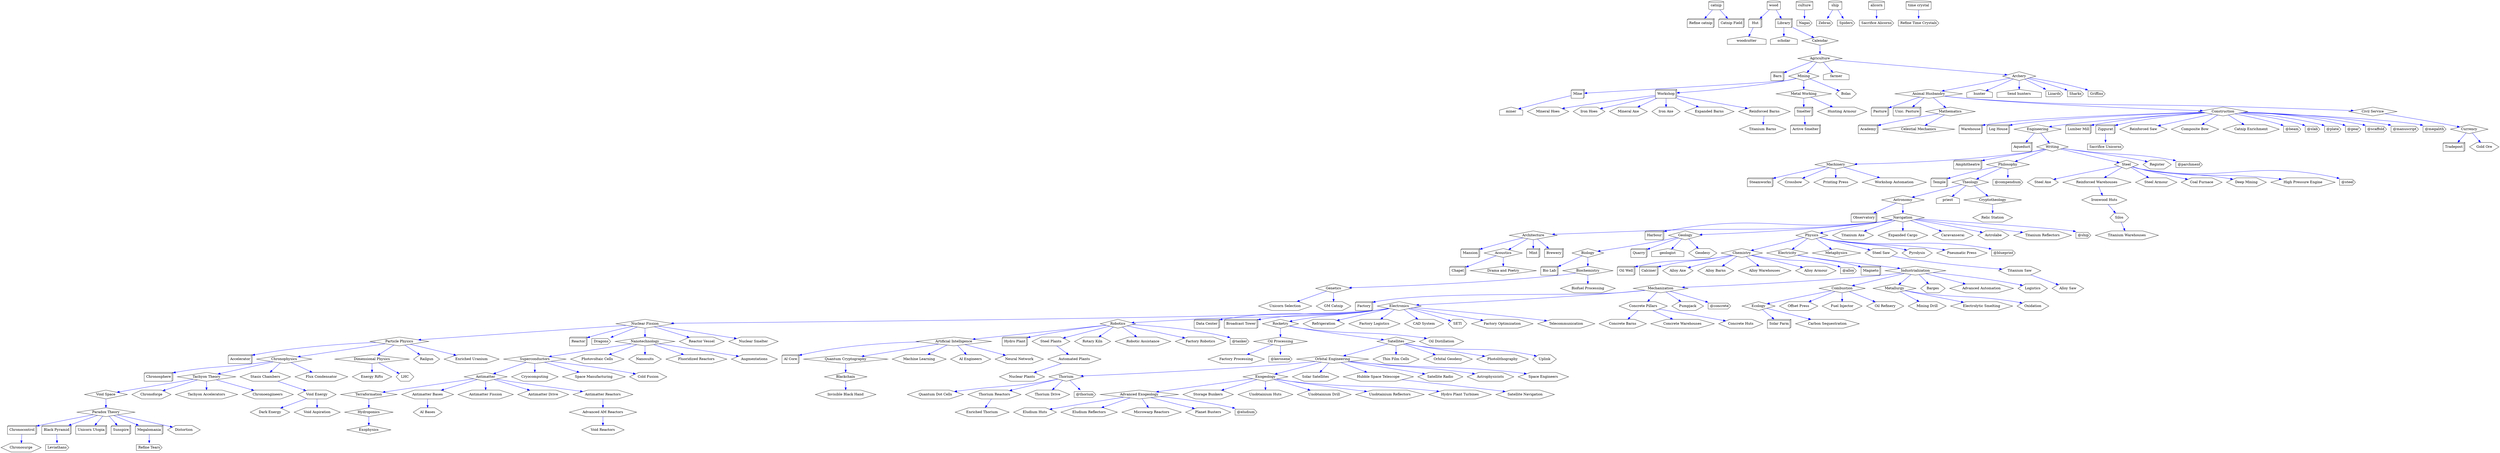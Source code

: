 digraph {
  "catnip" -> "Refine catnip" [color="blue"];
  "catnip" -> "Catnip Field" [color="blue"];
  "wood" -> "Hut" [color="blue"];
  "wood" -> "Library" [color="blue"];
  "Agriculture" -> "Barn" [color="blue"];
  "Mining" -> "Mine" [color="blue"];
  "Mining" -> "Workshop" [color="blue"];
  "Metal Working" -> "Smelter" [color="blue"];
  "Smelter" -> "Active Smelter" [color="blue"];
  "Animal Husbandry" -> "Pasture" [color="blue"];
  "Animal Husbandry" -> "Unic. Pasture" [color="blue"];
  "Mathematics" -> "Academy" [color="blue"];
  "Construction" -> "Warehouse" [color="blue"];
  "Construction" -> "Log House" [color="blue"];
  "Engineering" -> "Aqueduct" [color="blue"];
  "Architecture" -> "Mansion" [color="blue"];
  "Astronomy" -> "Observatory" [color="blue"];
  "Biology" -> "Bio Lab" [color="blue"];
  "Navigation" -> "Harbour" [color="blue"];
  "Geology" -> "Quarry" [color="blue"];
  "Construction" -> "Lumber Mill" [color="blue"];
  "Chemistry" -> "Oil Well" [color="blue"];
  "Particle Physics" -> "Accelerator" [color="blue"];
  "Machinery" -> "Steamworks" [color="blue"];
  "Electricity" -> "Magneto" [color="blue"];
  "Chemistry" -> "Calciner" [color="blue"];
  "Mechanization" -> "Factory" [color="blue"];
  "Nuclear Fission" -> "Reactor" [color="blue"];
  "Writing" -> "Amphitheatre" [color="blue"];
  "Acoustics" -> "Chapel" [color="blue"];
  "Philosophy" -> "Temple" [color="blue"];
  "Currency" -> "Tradepost" [color="blue"];
  "Architecture" -> "Mint" [color="blue"];
  "Architecture" -> "Brewery" [color="blue"];
  "Construction" -> "Ziggurat" [color="blue"];
  "Chronophysics" -> "Chronosphere" [color="blue"];
  "Artificial Intelligence" -> "AI Core" [color="blue"];
  "Ecology" -> "Solar Farm" [color="blue"];
  "Robotics" -> "Hydro Plant" [color="blue"];
  "Electronics" -> "Data Center" [color="blue"];
  "Electronics" -> "Broadcast Tower" [color="blue"];
  "Paradox Theory" -> "Chronocontrol" [color="blue"];
  "Paradox Theory" -> "Black Pyramid" [color="blue"];
  "Paradox Theory" -> "Unicorn Utopia" [color="blue"];
  "Paradox Theory" -> "Sunspire" [color="blue"];
  "Paradox Theory" -> "Megalomania" [color="blue"];
  "Hut" -> "woodcutter" [color="blue"];
  "Library" -> "scholar" [color="blue"];
  "Agriculture" -> "farmer" [color="blue"];
  "Archery" -> "hunter" [color="blue"];
  "Mine" -> "miner" [color="blue"];
  "Theology" -> "priest" [color="blue"];
  "Geology" -> "geologist" [color="blue"];
  "Archery" -> "Send hunters" [color="blue"];
  "Archery" -> "Lizards" [color="blue"];
  "Archery" -> "Sharks" [color="blue"];
  "Archery" -> "Griffins" [color="blue"];
  "culture" -> "Nagas" [color="blue"];
  "ship" -> "Zebras" [color="blue"];
  "ship" -> "Spiders" [color="blue"];
  "Nuclear Fission" -> "Dragons" [color="blue"];
  "Black Pyramid" -> "Leviathans" [color="blue"];
  "Ziggurat" -> "Sacrifice Unicorns" [color="blue"];
  "alicorn" -> "Sacrifice Alicorns" [color="blue"];
  "Megalomania" -> "Refine Tears" [color="blue"];
  "time crystal" -> "Refine Time Crystals" [color="blue"];
  "Library" -> "Calendar" [color="blue"];
  "Calendar" -> "Agriculture" [color="blue"];
  "Agriculture" -> "Archery" [color="blue"];
  "Agriculture" -> "Mining" [color="blue"];
  "Archery" -> "Animal Husbandry" [color="blue"];
  "Mining" -> "Metal Working" [color="blue"];
  "Animal Husbandry" -> "Civil Service" [color="blue"];
  "Animal Husbandry" -> "Mathematics" [color="blue"];
  "Animal Husbandry" -> "Construction" [color="blue"];
  "Civil Service" -> "Currency" [color="blue"];
  "Mathematics" -> "Celestial Mechanics" [color="blue"];
  "Construction" -> "Engineering" [color="blue"];
  "Engineering" -> "Writing" [color="blue"];
  "Writing" -> "Philosophy" [color="blue"];
  "Writing" -> "Steel" [color="blue"];
  "Writing" -> "Machinery" [color="blue"];
  "Philosophy" -> "Theology" [color="blue"];
  "Theology" -> "Astronomy" [color="blue"];
  "Astronomy" -> "Navigation" [color="blue"];
  "Navigation" -> "Architecture" [color="blue"];
  "Navigation" -> "Physics" [color="blue"];
  "Physics" -> "Metaphysics" [color="blue"];
  "Physics" -> "Chemistry" [color="blue"];
  "Architecture" -> "Acoustics" [color="blue"];
  "Navigation" -> "Geology" [color="blue"];
  "Acoustics" -> "Drama and Poetry" [color="blue"];
  "Physics" -> "Electricity" [color="blue"];
  "Geology" -> "Biology" [color="blue"];
  "Biology" -> "Biochemistry" [color="blue"];
  "Biochemistry" -> "Genetics" [color="blue"];
  "Electricity" -> "Industrialization" [color="blue"];
  "Industrialization" -> "Mechanization" [color="blue"];
  "Industrialization" -> "Combustion" [color="blue"];
  "Industrialization" -> "Metallurgy" [color="blue"];
  "Combustion" -> "Ecology" [color="blue"];
  "Mechanization" -> "Electronics" [color="blue"];
  "Electronics" -> "Robotics" [color="blue"];
  "Robotics" -> "Artificial Intelligence" [color="blue"];
  "Artificial Intelligence" -> "Quantum Cryptography" [color="blue"];
  "Quantum Cryptography" -> "Blackchain" [color="blue"];
  "Electronics" -> "Nuclear Fission" [color="blue"];
  "Electronics" -> "Rocketry" [color="blue"];
  "Rocketry" -> "Oil Processing" [color="blue"];
  "Rocketry" -> "Satellites" [color="blue"];
  "Satellites" -> "Orbital Engineering" [color="blue"];
  "Orbital Engineering" -> "Thorium" [color="blue"];
  "Orbital Engineering" -> "Exogeology" [color="blue"];
  "Exogeology" -> "Advanced Exogeology" [color="blue"];
  "Nuclear Fission" -> "Nanotechnology" [color="blue"];
  "Nanotechnology" -> "Superconductors" [color="blue"];
  "Superconductors" -> "Antimatter" [color="blue"];
  "Antimatter" -> "Terraformation" [color="blue"];
  "Terraformation" -> "Hydroponics" [color="blue"];
  "Hydroponics" -> "Exophysics" [color="blue"];
  "Nuclear Fission" -> "Particle Physics" [color="blue"];
  "Particle Physics" -> "Dimensional Physics" [color="blue"];
  "Particle Physics" -> "Chronophysics" [color="blue"];
  "Chronophysics" -> "Tachyon Theory" [color="blue"];
  "Theology" -> "Cryptotheology" [color="blue"];
  "Tachyon Theory" -> "Void Space" [color="blue"];
  "Void Space" -> "Paradox Theory" [color="blue"];
  "Workshop" -> "Mineral Hoes" [color="blue"];
  "Workshop" -> "Iron Hoes" [color="blue"];
  "Workshop" -> "Mineral Axe" [color="blue"];
  "Workshop" -> "Iron Axe" [color="blue"];
  "Steel" -> "Steel Axe" [color="blue"];
  "Construction" -> "Reinforced Saw" [color="blue"];
  "Physics" -> "Steel Saw" [color="blue"];
  "Steel Saw" -> "Titanium Saw" [color="blue"];
  "Titanium Saw" -> "Alloy Saw" [color="blue"];
  "Navigation" -> "Titanium Axe" [color="blue"];
  "Chemistry" -> "Alloy Axe" [color="blue"];
  "Workshop" -> "Expanded Barns" [color="blue"];
  "Workshop" -> "Reinforced Barns" [color="blue"];
  "Steel" -> "Reinforced Warehouses" [color="blue"];
  "Reinforced Barns" -> "Titanium Barns" [color="blue"];
  "Chemistry" -> "Alloy Barns" [color="blue"];
  "Concrete Pillars" -> "Concrete Barns" [color="blue"];
  "Silos" -> "Titanium Warehouses" [color="blue"];
  "Chemistry" -> "Alloy Warehouses" [color="blue"];
  "Concrete Pillars" -> "Concrete Warehouses" [color="blue"];
  "Exogeology" -> "Storage Bunkers" [color="blue"];
  "Dimensional Physics" -> "Energy Rifts" [color="blue"];
  "Chronophysics" -> "Stasis Chambers" [color="blue"];
  "Stasis Chambers" -> "Void Energy" [color="blue"];
  "Void Energy" -> "Dark Energy" [color="blue"];
  "Tachyon Theory" -> "Chronoforge" [color="blue"];
  "Tachyon Theory" -> "Tachyon Accelerators" [color="blue"];
  "Chronophysics" -> "Flux Condensator" [color="blue"];
  "Dimensional Physics" -> "LHC" [color="blue"];
  "Nanotechnology" -> "Photovoltaic Cells" [color="blue"];
  "Satellites" -> "Thin Film Cells" [color="blue"];
  "Thorium" -> "Quantum Dot Cells" [color="blue"];
  "Orbital Engineering" -> "Solar Satellites" [color="blue"];
  "Navigation" -> "Expanded Cargo" [color="blue"];
  "Industrialization" -> "Barges" [color="blue"];
  "Nuclear Fission" -> "Reactor Vessel" [color="blue"];
  "Reinforced Warehouses" -> "Ironwood Huts" [color="blue"];
  "Concrete Pillars" -> "Concrete Huts" [color="blue"];
  "Exogeology" -> "Unobtainium Huts" [color="blue"];
  "Advanced Exogeology" -> "Eludium Huts" [color="blue"];
  "Ironwood Huts" -> "Silos" [color="blue"];
  "Electronics" -> "Refrigeration" [color="blue"];
  "Construction" -> "Composite Bow" [color="blue"];
  "Machinery" -> "Crossbow" [color="blue"];
  "Particle Physics" -> "Railgun" [color="blue"];
  "Mining" -> "Bolas" [color="blue"];
  "Metal Working" -> "Hunting Armour" [color="blue"];
  "Steel" -> "Steel Armour" [color="blue"];
  "Chemistry" -> "Alloy Armour" [color="blue"];
  "Nanotechnology" -> "Nanosuits" [color="blue"];
  "Navigation" -> "Caravanserai" [color="blue"];
  "Construction" -> "Catnip Enrichment" [color="blue"];
  "Currency" -> "Gold Ore" [color="blue"];
  "Geology" -> "Geodesy" [color="blue"];
  "Writing" -> "Register" [color="blue"];
  "Mechanization" -> "Concrete Pillars" [color="blue"];
  "Metallurgy" -> "Mining Drill" [color="blue"];
  "Exogeology" -> "Unobtainium Drill" [color="blue"];
  "Steel" -> "Coal Furnace" [color="blue"];
  "Steel" -> "Deep Mining" [color="blue"];
  "Physics" -> "Pyrolysis" [color="blue"];
  "Metallurgy" -> "Electrolytic Smelting" [color="blue"];
  "Metallurgy" -> "Oxidation" [color="blue"];
  "Robotics" -> "Steel Plants" [color="blue"];
  "Steel Plants" -> "Automated Plants" [color="blue"];
  "Automated Plants" -> "Nuclear Plants" [color="blue"];
  "Robotics" -> "Rotary Kiln" [color="blue"];
  "Nanotechnology" -> "Fluoridized Reactors" [color="blue"];
  "Nuclear Fission" -> "Nuclear Smelter" [color="blue"];
  "Satellites" -> "Orbital Geodesy" [color="blue"];
  "Machinery" -> "Printing Press" [color="blue"];
  "Combustion" -> "Offset Press" [color="blue"];
  "Satellites" -> "Photolithography" [color="blue"];
  "Satellites" -> "Uplink" [color="blue"];
  "Superconductors" -> "Cryocomputing" [color="blue"];
  "Artificial Intelligence" -> "Machine Learning" [color="blue"];
  "Machinery" -> "Workshop Automation" [color="blue"];
  "Industrialization" -> "Advanced Automation" [color="blue"];
  "Physics" -> "Pneumatic Press" [color="blue"];
  "Steel" -> "High Pressure Engine" [color="blue"];
  "Combustion" -> "Fuel Injector" [color="blue"];
  "Electronics" -> "Factory Logistics" [color="blue"];
  "Ecology" -> "Carbon Sequestration" [color="blue"];
  "Superconductors" -> "Space Manufacturing" [color="blue"];
  "Navigation" -> "Astrolabe" [color="blue"];
  "Navigation" -> "Titanium Reflectors" [color="blue"];
  "Exogeology" -> "Unobtainium Reflectors" [color="blue"];
  "Advanced Exogeology" -> "Eludium Reflectors" [color="blue"];
  "Exogeology" -> "Hydro Plant Turbines" [color="blue"];
  "Antimatter" -> "Antimatter Bases" [color="blue"];
  "Antimatter Bases" -> "AI Bases" [color="blue"];
  "Antimatter" -> "Antimatter Fission" [color="blue"];
  "Antimatter" -> "Antimatter Drive" [color="blue"];
  "Antimatter" -> "Antimatter Reactors" [color="blue"];
  "Antimatter Reactors" -> "Advanced AM Reactors" [color="blue"];
  "Advanced AM Reactors" -> "Void Reactors" [color="blue"];
  "Cryptotheology" -> "Relic Station" [color="blue"];
  "Mechanization" -> "Pumpjack" [color="blue"];
  "Biochemistry" -> "Biofuel Processing" [color="blue"];
  "Genetics" -> "Unicorn Selection" [color="blue"];
  "Genetics" -> "GM Catnip" [color="blue"];
  "Electronics" -> "CAD System" [color="blue"];
  "Electronics" -> "SETI" [color="blue"];
  "Industrialization" -> "Logistics" [color="blue"];
  "Nanotechnology" -> "Augmentations" [color="blue"];
  "Superconductors" -> "Cold Fusion" [color="blue"];
  "Thorium" -> "Thorium Reactors" [color="blue"];
  "Particle Physics" -> "Enriched Uranium" [color="blue"];
  "Thorium Reactors" -> "Enriched Thorium" [color="blue"];
  "Combustion" -> "Oil Refinery" [color="blue"];
  "Orbital Engineering" -> "Hubble Space Telescope" [color="blue"];
  "Hubble Space Telescope" -> "Satellite Navigation" [color="blue"];
  "Orbital Engineering" -> "Satellite Radio" [color="blue"];
  "Orbital Engineering" -> "Astrophysicists" [color="blue"];
  "Advanced Exogeology" -> "Microwarp Reactors" [color="blue"];
  "Advanced Exogeology" -> "Planet Busters" [color="blue"];
  "Thorium" -> "Thorium Drive" [color="blue"];
  "Rocketry" -> "Oil Distillation" [color="blue"];
  "Oil Processing" -> "Factory Processing" [color="blue"];
  "Electronics" -> "Factory Optimization" [color="blue"];
  "Orbital Engineering" -> "Space Engineers" [color="blue"];
  "Artificial Intelligence" -> "AI Engineers" [color="blue"];
  "Tachyon Theory" -> "Chronoengineers" [color="blue"];
  "Electronics" -> "Telecommunication" [color="blue"];
  "Artificial Intelligence" -> "Neural Network" [color="blue"];
  "Robotics" -> "Robotic Assistance" [color="blue"];
  "Robotics" -> "Factory Robotics" [color="blue"];
  "Void Energy" -> "Void Aspiration" [color="blue"];
  "Paradox Theory" -> "Distortion" [color="blue"];
  "Chronocontrol" -> "Chronosurge" [color="blue"];
  "Blackchain" -> "Invisible Black Hand" [color="blue"];
  "Construction" -> "@beam" [color="blue"];
  "Construction" -> "@slab" [color="blue"];
  "Mechanization" -> "@concrete" [color="blue"];
  "Construction" -> "@plate" [color="blue"];
  "Steel" -> "@steel" [color="blue"];
  "Construction" -> "@gear" [color="blue"];
  "Chemistry" -> "@alloy" [color="blue"];
  "Advanced Exogeology" -> "@eludium" [color="blue"];
  "Construction" -> "@scaffold" [color="blue"];
  "Navigation" -> "@ship" [color="blue"];
  "Robotics" -> "@tanker" [color="blue"];
  "Oil Processing" -> "@kerosene" [color="blue"];
  "Writing" -> "@parchment" [color="blue"];
  "Construction" -> "@manuscript" [color="blue"];
  "Philosophy" -> "@compendium" [color="blue"];
  "Physics" -> "@blueprint" [color="blue"];
  "Thorium" -> "@thorium" [color="blue"];
  "Construction" -> "@megalith" [color="blue"];
  "catnip" [shape="cylinder"];
  "wood" [shape="cylinder"];
  "time crystal" [shape="cylinder"];
  "culture" [shape="cylinder"];
  "alicorn" [shape="cylinder"];
  "Catnip Field" [shape="box3d"];
  "Hut" [shape="box3d"];
  "Library" [shape="box3d"];
  "Barn" [shape="box3d"];
  "Mine" [shape="box3d"];
  "Workshop" [shape="box3d"];
  "Smelter" [shape="box3d"];
  "Active Smelter" [shape="box3d"];
  "Pasture" [shape="box3d"];
  "Unic. Pasture" [shape="box3d"];
  "Academy" [shape="box3d"];
  "Warehouse" [shape="box3d"];
  "Log House" [shape="box3d"];
  "Aqueduct" [shape="box3d"];
  "Mansion" [shape="box3d"];
  "Observatory" [shape="box3d"];
  "Bio Lab" [shape="box3d"];
  "Harbour" [shape="box3d"];
  "Quarry" [shape="box3d"];
  "Lumber Mill" [shape="box3d"];
  "Oil Well" [shape="box3d"];
  "Accelerator" [shape="box3d"];
  "Steamworks" [shape="box3d"];
  "Magneto" [shape="box3d"];
  "Calciner" [shape="box3d"];
  "Factory" [shape="box3d"];
  "Reactor" [shape="box3d"];
  "Amphitheatre" [shape="box3d"];
  "Chapel" [shape="box3d"];
  "Temple" [shape="box3d"];
  "Tradepost" [shape="box3d"];
  "Mint" [shape="box3d"];
  "Brewery" [shape="box3d"];
  "Ziggurat" [shape="box3d"];
  "Chronosphere" [shape="box3d"];
  "AI Core" [shape="box3d"];
  "Solar Farm" [shape="box3d"];
  "Hydro Plant" [shape="box3d"];
  "Data Center" [shape="box3d"];
  "Broadcast Tower" [shape="box3d"];
  "Chronocontrol" [shape="box3d"];
  "Black Pyramid" [shape="box3d"];
  "Unicorn Utopia" [shape="box3d"];
  "Sunspire" [shape="box3d"];
  "Megalomania" [shape="box3d"];
  "woodcutter" [shape="house"];
  "scholar" [shape="house"];
  "farmer" [shape="house"];
  "hunter" [shape="house"];
  "miner" [shape="house"];
  "priest" [shape="house"];
  "geologist" [shape="house"];
  "Calendar" [shape="diamond"];
  "Agriculture" [shape="diamond"];
  "Archery" [shape="diamond"];
  "Mining" [shape="diamond"];
  "Animal Husbandry" [shape="diamond"];
  "Metal Working" [shape="diamond"];
  "Civil Service" [shape="diamond"];
  "Mathematics" [shape="diamond"];
  "Construction" [shape="diamond"];
  "Currency" [shape="diamond"];
  "Celestial Mechanics" [shape="diamond"];
  "Engineering" [shape="diamond"];
  "Writing" [shape="diamond"];
  "Philosophy" [shape="diamond"];
  "Steel" [shape="diamond"];
  "Machinery" [shape="diamond"];
  "Theology" [shape="diamond"];
  "Astronomy" [shape="diamond"];
  "Navigation" [shape="diamond"];
  "Architecture" [shape="diamond"];
  "Physics" [shape="diamond"];
  "Metaphysics" [shape="diamond"];
  "Chemistry" [shape="diamond"];
  "Acoustics" [shape="diamond"];
  "Geology" [shape="diamond"];
  "Drama and Poetry" [shape="diamond"];
  "Electricity" [shape="diamond"];
  "Biology" [shape="diamond"];
  "Biochemistry" [shape="diamond"];
  "Genetics" [shape="diamond"];
  "Industrialization" [shape="diamond"];
  "Mechanization" [shape="diamond"];
  "Combustion" [shape="diamond"];
  "Metallurgy" [shape="diamond"];
  "Ecology" [shape="diamond"];
  "Electronics" [shape="diamond"];
  "Robotics" [shape="diamond"];
  "Artificial Intelligence" [shape="diamond"];
  "Quantum Cryptography" [shape="diamond"];
  "Blackchain" [shape="diamond"];
  "Nuclear Fission" [shape="diamond"];
  "Rocketry" [shape="diamond"];
  "Oil Processing" [shape="diamond"];
  "Satellites" [shape="diamond"];
  "Orbital Engineering" [shape="diamond"];
  "Thorium" [shape="diamond"];
  "Exogeology" [shape="diamond"];
  "Advanced Exogeology" [shape="diamond"];
  "Nanotechnology" [shape="diamond"];
  "Superconductors" [shape="diamond"];
  "Antimatter" [shape="diamond"];
  "Terraformation" [shape="diamond"];
  "Hydroponics" [shape="diamond"];
  "Exophysics" [shape="diamond"];
  "Particle Physics" [shape="diamond"];
  "Dimensional Physics" [shape="diamond"];
  "Chronophysics" [shape="diamond"];
  "Tachyon Theory" [shape="diamond"];
  "Cryptotheology" [shape="diamond"];
  "Void Space" [shape="diamond"];
  "Paradox Theory" [shape="diamond"];
  "Mineral Hoes" [shape="hexagon"];
  "Iron Hoes" [shape="hexagon"];
  "Mineral Axe" [shape="hexagon"];
  "Iron Axe" [shape="hexagon"];
  "Steel Axe" [shape="hexagon"];
  "Reinforced Saw" [shape="hexagon"];
  "Steel Saw" [shape="hexagon"];
  "Titanium Saw" [shape="hexagon"];
  "Alloy Saw" [shape="hexagon"];
  "Titanium Axe" [shape="hexagon"];
  "Alloy Axe" [shape="hexagon"];
  "Expanded Barns" [shape="hexagon"];
  "Reinforced Barns" [shape="hexagon"];
  "Reinforced Warehouses" [shape="hexagon"];
  "Titanium Barns" [shape="hexagon"];
  "Alloy Barns" [shape="hexagon"];
  "Concrete Barns" [shape="hexagon"];
  "Titanium Warehouses" [shape="hexagon"];
  "Alloy Warehouses" [shape="hexagon"];
  "Concrete Warehouses" [shape="hexagon"];
  "Storage Bunkers" [shape="hexagon"];
  "Energy Rifts" [shape="hexagon"];
  "Stasis Chambers" [shape="hexagon"];
  "Void Energy" [shape="hexagon"];
  "Dark Energy" [shape="hexagon"];
  "Chronoforge" [shape="hexagon"];
  "Tachyon Accelerators" [shape="hexagon"];
  "Flux Condensator" [shape="hexagon"];
  "LHC" [shape="hexagon"];
  "Photovoltaic Cells" [shape="hexagon"];
  "Thin Film Cells" [shape="hexagon"];
  "Quantum Dot Cells" [shape="hexagon"];
  "Solar Satellites" [shape="hexagon"];
  "Expanded Cargo" [shape="hexagon"];
  "Barges" [shape="hexagon"];
  "Reactor Vessel" [shape="hexagon"];
  "Ironwood Huts" [shape="hexagon"];
  "Concrete Huts" [shape="hexagon"];
  "Unobtainium Huts" [shape="hexagon"];
  "Eludium Huts" [shape="hexagon"];
  "Silos" [shape="hexagon"];
  "Refrigeration" [shape="hexagon"];
  "Composite Bow" [shape="hexagon"];
  "Crossbow" [shape="hexagon"];
  "Railgun" [shape="hexagon"];
  "Bolas" [shape="hexagon"];
  "Hunting Armour" [shape="hexagon"];
  "Steel Armour" [shape="hexagon"];
  "Alloy Armour" [shape="hexagon"];
  "Nanosuits" [shape="hexagon"];
  "Caravanserai" [shape="hexagon"];
  "Catnip Enrichment" [shape="hexagon"];
  "Gold Ore" [shape="hexagon"];
  "Geodesy" [shape="hexagon"];
  "Register" [shape="hexagon"];
  "Concrete Pillars" [shape="hexagon"];
  "Mining Drill" [shape="hexagon"];
  "Unobtainium Drill" [shape="hexagon"];
  "Coal Furnace" [shape="hexagon"];
  "Deep Mining" [shape="hexagon"];
  "Pyrolysis" [shape="hexagon"];
  "Electrolytic Smelting" [shape="hexagon"];
  "Oxidation" [shape="hexagon"];
  "Steel Plants" [shape="hexagon"];
  "Automated Plants" [shape="hexagon"];
  "Nuclear Plants" [shape="hexagon"];
  "Rotary Kiln" [shape="hexagon"];
  "Fluoridized Reactors" [shape="hexagon"];
  "Nuclear Smelter" [shape="hexagon"];
  "Orbital Geodesy" [shape="hexagon"];
  "Printing Press" [shape="hexagon"];
  "Offset Press" [shape="hexagon"];
  "Photolithography" [shape="hexagon"];
  "Uplink" [shape="hexagon"];
  "Cryocomputing" [shape="hexagon"];
  "Machine Learning" [shape="hexagon"];
  "Workshop Automation" [shape="hexagon"];
  "Advanced Automation" [shape="hexagon"];
  "Pneumatic Press" [shape="hexagon"];
  "High Pressure Engine" [shape="hexagon"];
  "Fuel Injector" [shape="hexagon"];
  "Factory Logistics" [shape="hexagon"];
  "Carbon Sequestration" [shape="hexagon"];
  "Space Manufacturing" [shape="hexagon"];
  "Astrolabe" [shape="hexagon"];
  "Titanium Reflectors" [shape="hexagon"];
  "Unobtainium Reflectors" [shape="hexagon"];
  "Eludium Reflectors" [shape="hexagon"];
  "Hydro Plant Turbines" [shape="hexagon"];
  "Antimatter Bases" [shape="hexagon"];
  "AI Bases" [shape="hexagon"];
  "Antimatter Fission" [shape="hexagon"];
  "Antimatter Drive" [shape="hexagon"];
  "Antimatter Reactors" [shape="hexagon"];
  "Advanced AM Reactors" [shape="hexagon"];
  "Void Reactors" [shape="hexagon"];
  "Relic Station" [shape="hexagon"];
  "Pumpjack" [shape="hexagon"];
  "Biofuel Processing" [shape="hexagon"];
  "Unicorn Selection" [shape="hexagon"];
  "GM Catnip" [shape="hexagon"];
  "CAD System" [shape="hexagon"];
  "SETI" [shape="hexagon"];
  "Logistics" [shape="hexagon"];
  "Augmentations" [shape="hexagon"];
  "Cold Fusion" [shape="hexagon"];
  "Thorium Reactors" [shape="hexagon"];
  "Enriched Uranium" [shape="hexagon"];
  "Enriched Thorium" [shape="hexagon"];
  "Oil Refinery" [shape="hexagon"];
  "Hubble Space Telescope" [shape="hexagon"];
  "Satellite Navigation" [shape="hexagon"];
  "Satellite Radio" [shape="hexagon"];
  "Astrophysicists" [shape="hexagon"];
  "Microwarp Reactors" [shape="hexagon"];
  "Planet Busters" [shape="hexagon"];
  "Thorium Drive" [shape="hexagon"];
  "Oil Distillation" [shape="hexagon"];
  "Factory Processing" [shape="hexagon"];
  "Factory Optimization" [shape="hexagon"];
  "Space Engineers" [shape="hexagon"];
  "AI Engineers" [shape="hexagon"];
  "Chronoengineers" [shape="hexagon"];
  "Telecommunication" [shape="hexagon"];
  "Neural Network" [shape="hexagon"];
  "Robotic Assistance" [shape="hexagon"];
  "Factory Robotics" [shape="hexagon"];
  "Void Aspiration" [shape="hexagon"];
  "Distortion" [shape="hexagon"];
  "Chronosurge" [shape="hexagon"];
  "Invisible Black Hand" [shape="hexagon"];
  "ship" [shape="cylinder"];
  "Refine catnip" [shape="box3d"];
  "Catnip Field" [shape="box3d"];
  "Hut" [shape="box3d"];
  "Library" [shape="box3d"];
  "Barn" [shape="box3d"];
  "Mine" [shape="box3d"];
  "Workshop" [shape="box3d"];
  "Smelter" [shape="box3d"];
  "Active Smelter" [shape="box3d"];
  "Pasture" [shape="box3d"];
  "Unic. Pasture" [shape="box3d"];
  "Academy" [shape="box3d"];
  "Warehouse" [shape="box3d"];
  "Log House" [shape="box3d"];
  "Aqueduct" [shape="box3d"];
  "Mansion" [shape="box3d"];
  "Observatory" [shape="box3d"];
  "Bio Lab" [shape="box3d"];
  "Harbour" [shape="box3d"];
  "Quarry" [shape="box3d"];
  "Lumber Mill" [shape="box3d"];
  "Oil Well" [shape="box3d"];
  "Accelerator" [shape="box3d"];
  "Steamworks" [shape="box3d"];
  "Magneto" [shape="box3d"];
  "Calciner" [shape="box3d"];
  "Factory" [shape="box3d"];
  "Reactor" [shape="box3d"];
  "Amphitheatre" [shape="box3d"];
  "Chapel" [shape="box3d"];
  "Temple" [shape="box3d"];
  "Tradepost" [shape="box3d"];
  "Mint" [shape="box3d"];
  "Brewery" [shape="box3d"];
  "Ziggurat" [shape="box3d"];
  "Chronosphere" [shape="box3d"];
  "AI Core" [shape="box3d"];
  "Solar Farm" [shape="box3d"];
  "Hydro Plant" [shape="box3d"];
  "Data Center" [shape="box3d"];
  "Broadcast Tower" [shape="box3d"];
  "Chronocontrol" [shape="box3d"];
  "Black Pyramid" [shape="box3d"];
  "Unicorn Utopia" [shape="box3d"];
  "Sunspire" [shape="box3d"];
  "Megalomania" [shape="box3d"];
  "woodcutter" [shape="house"];
  "scholar" [shape="house"];
  "farmer" [shape="house"];
  "hunter" [shape="house"];
  "miner" [shape="house"];
  "priest" [shape="house"];
  "geologist" [shape="house"];
  "Send hunters" [shape="house"];
  "Lizards" [shape="cds"];
  "Sharks" [shape="cds"];
  "Griffins" [shape="cds"];
  "Nagas" [shape="cds"];
  "Zebras" [shape="cds"];
  "Spiders" [shape="cds"];
  "Dragons" [shape="cds"];
  "Leviathans" [shape="cds"];
  "Sacrifice Unicorns" [shape="cds"];
  "Sacrifice Alicorns" [shape="cds"];
  "Refine Tears" [shape="cds"];
  "Refine Time Crystals" [shape="cds"];
  "Calendar" [shape="diamond"];
  "Agriculture" [shape="diamond"];
  "Archery" [shape="diamond"];
  "Mining" [shape="diamond"];
  "Animal Husbandry" [shape="diamond"];
  "Metal Working" [shape="diamond"];
  "Civil Service" [shape="diamond"];
  "Mathematics" [shape="diamond"];
  "Construction" [shape="diamond"];
  "Currency" [shape="diamond"];
  "Celestial Mechanics" [shape="diamond"];
  "Engineering" [shape="diamond"];
  "Writing" [shape="diamond"];
  "Philosophy" [shape="diamond"];
  "Steel" [shape="diamond"];
  "Machinery" [shape="diamond"];
  "Theology" [shape="diamond"];
  "Astronomy" [shape="diamond"];
  "Navigation" [shape="diamond"];
  "Architecture" [shape="diamond"];
  "Physics" [shape="diamond"];
  "Metaphysics" [shape="diamond"];
  "Chemistry" [shape="diamond"];
  "Acoustics" [shape="diamond"];
  "Geology" [shape="diamond"];
  "Drama and Poetry" [shape="diamond"];
  "Electricity" [shape="diamond"];
  "Biology" [shape="diamond"];
  "Biochemistry" [shape="diamond"];
  "Genetics" [shape="diamond"];
  "Industrialization" [shape="diamond"];
  "Mechanization" [shape="diamond"];
  "Combustion" [shape="diamond"];
  "Metallurgy" [shape="diamond"];
  "Ecology" [shape="diamond"];
  "Electronics" [shape="diamond"];
  "Robotics" [shape="diamond"];
  "Artificial Intelligence" [shape="diamond"];
  "Quantum Cryptography" [shape="diamond"];
  "Blackchain" [shape="diamond"];
  "Nuclear Fission" [shape="diamond"];
  "Rocketry" [shape="diamond"];
  "Oil Processing" [shape="diamond"];
  "Satellites" [shape="diamond"];
  "Orbital Engineering" [shape="diamond"];
  "Thorium" [shape="diamond"];
  "Exogeology" [shape="diamond"];
  "Advanced Exogeology" [shape="diamond"];
  "Nanotechnology" [shape="diamond"];
  "Superconductors" [shape="diamond"];
  "Antimatter" [shape="diamond"];
  "Terraformation" [shape="diamond"];
  "Hydroponics" [shape="diamond"];
  "Exophysics" [shape="diamond"];
  "Particle Physics" [shape="diamond"];
  "Dimensional Physics" [shape="diamond"];
  "Chronophysics" [shape="diamond"];
  "Tachyon Theory" [shape="diamond"];
  "Cryptotheology" [shape="diamond"];
  "Void Space" [shape="diamond"];
  "Paradox Theory" [shape="diamond"];
  "Mineral Hoes" [shape="hexagon"];
  "Iron Hoes" [shape="hexagon"];
  "Mineral Axe" [shape="hexagon"];
  "Iron Axe" [shape="hexagon"];
  "Steel Axe" [shape="hexagon"];
  "Reinforced Saw" [shape="hexagon"];
  "Steel Saw" [shape="hexagon"];
  "Titanium Saw" [shape="hexagon"];
  "Alloy Saw" [shape="hexagon"];
  "Titanium Axe" [shape="hexagon"];
  "Alloy Axe" [shape="hexagon"];
  "Expanded Barns" [shape="hexagon"];
  "Reinforced Barns" [shape="hexagon"];
  "Reinforced Warehouses" [shape="hexagon"];
  "Titanium Barns" [shape="hexagon"];
  "Alloy Barns" [shape="hexagon"];
  "Concrete Barns" [shape="hexagon"];
  "Titanium Warehouses" [shape="hexagon"];
  "Alloy Warehouses" [shape="hexagon"];
  "Concrete Warehouses" [shape="hexagon"];
  "Storage Bunkers" [shape="hexagon"];
  "Energy Rifts" [shape="hexagon"];
  "Stasis Chambers" [shape="hexagon"];
  "Void Energy" [shape="hexagon"];
  "Dark Energy" [shape="hexagon"];
  "Chronoforge" [shape="hexagon"];
  "Tachyon Accelerators" [shape="hexagon"];
  "Flux Condensator" [shape="hexagon"];
  "LHC" [shape="hexagon"];
  "Photovoltaic Cells" [shape="hexagon"];
  "Thin Film Cells" [shape="hexagon"];
  "Quantum Dot Cells" [shape="hexagon"];
  "Solar Satellites" [shape="hexagon"];
  "Expanded Cargo" [shape="hexagon"];
  "Barges" [shape="hexagon"];
  "Reactor Vessel" [shape="hexagon"];
  "Ironwood Huts" [shape="hexagon"];
  "Concrete Huts" [shape="hexagon"];
  "Unobtainium Huts" [shape="hexagon"];
  "Eludium Huts" [shape="hexagon"];
  "Silos" [shape="hexagon"];
  "Refrigeration" [shape="hexagon"];
  "Composite Bow" [shape="hexagon"];
  "Crossbow" [shape="hexagon"];
  "Railgun" [shape="hexagon"];
  "Bolas" [shape="hexagon"];
  "Hunting Armour" [shape="hexagon"];
  "Steel Armour" [shape="hexagon"];
  "Alloy Armour" [shape="hexagon"];
  "Nanosuits" [shape="hexagon"];
  "Caravanserai" [shape="hexagon"];
  "Catnip Enrichment" [shape="hexagon"];
  "Gold Ore" [shape="hexagon"];
  "Geodesy" [shape="hexagon"];
  "Register" [shape="hexagon"];
  "Concrete Pillars" [shape="hexagon"];
  "Mining Drill" [shape="hexagon"];
  "Unobtainium Drill" [shape="hexagon"];
  "Coal Furnace" [shape="hexagon"];
  "Deep Mining" [shape="hexagon"];
  "Pyrolysis" [shape="hexagon"];
  "Electrolytic Smelting" [shape="hexagon"];
  "Oxidation" [shape="hexagon"];
  "Steel Plants" [shape="hexagon"];
  "Automated Plants" [shape="hexagon"];
  "Nuclear Plants" [shape="hexagon"];
  "Rotary Kiln" [shape="hexagon"];
  "Fluoridized Reactors" [shape="hexagon"];
  "Nuclear Smelter" [shape="hexagon"];
  "Orbital Geodesy" [shape="hexagon"];
  "Printing Press" [shape="hexagon"];
  "Offset Press" [shape="hexagon"];
  "Photolithography" [shape="hexagon"];
  "Uplink" [shape="hexagon"];
  "Cryocomputing" [shape="hexagon"];
  "Machine Learning" [shape="hexagon"];
  "Workshop Automation" [shape="hexagon"];
  "Advanced Automation" [shape="hexagon"];
  "Pneumatic Press" [shape="hexagon"];
  "High Pressure Engine" [shape="hexagon"];
  "Fuel Injector" [shape="hexagon"];
  "Factory Logistics" [shape="hexagon"];
  "Carbon Sequestration" [shape="hexagon"];
  "Space Manufacturing" [shape="hexagon"];
  "Astrolabe" [shape="hexagon"];
  "Titanium Reflectors" [shape="hexagon"];
  "Unobtainium Reflectors" [shape="hexagon"];
  "Eludium Reflectors" [shape="hexagon"];
  "Hydro Plant Turbines" [shape="hexagon"];
  "Antimatter Bases" [shape="hexagon"];
  "AI Bases" [shape="hexagon"];
  "Antimatter Fission" [shape="hexagon"];
  "Antimatter Drive" [shape="hexagon"];
  "Antimatter Reactors" [shape="hexagon"];
  "Advanced AM Reactors" [shape="hexagon"];
  "Void Reactors" [shape="hexagon"];
  "Relic Station" [shape="hexagon"];
  "Pumpjack" [shape="hexagon"];
  "Biofuel Processing" [shape="hexagon"];
  "Unicorn Selection" [shape="hexagon"];
  "GM Catnip" [shape="hexagon"];
  "CAD System" [shape="hexagon"];
  "SETI" [shape="hexagon"];
  "Logistics" [shape="hexagon"];
  "Augmentations" [shape="hexagon"];
  "Cold Fusion" [shape="hexagon"];
  "Thorium Reactors" [shape="hexagon"];
  "Enriched Uranium" [shape="hexagon"];
  "Enriched Thorium" [shape="hexagon"];
  "Oil Refinery" [shape="hexagon"];
  "Hubble Space Telescope" [shape="hexagon"];
  "Satellite Navigation" [shape="hexagon"];
  "Satellite Radio" [shape="hexagon"];
  "Astrophysicists" [shape="hexagon"];
  "Microwarp Reactors" [shape="hexagon"];
  "Planet Busters" [shape="hexagon"];
  "Thorium Drive" [shape="hexagon"];
  "Oil Distillation" [shape="hexagon"];
  "Factory Processing" [shape="hexagon"];
  "Factory Optimization" [shape="hexagon"];
  "Space Engineers" [shape="hexagon"];
  "AI Engineers" [shape="hexagon"];
  "Chronoengineers" [shape="hexagon"];
  "Telecommunication" [shape="hexagon"];
  "Neural Network" [shape="hexagon"];
  "Robotic Assistance" [shape="hexagon"];
  "Factory Robotics" [shape="hexagon"];
  "Void Aspiration" [shape="hexagon"];
  "Distortion" [shape="hexagon"];
  "Chronosurge" [shape="hexagon"];
  "Invisible Black Hand" [shape="hexagon"];
  "@beam" [shape="cds"];
  "@slab" [shape="cds"];
  "@concrete" [shape="cds"];
  "@plate" [shape="cds"];
  "@steel" [shape="cds"];
  "@gear" [shape="cds"];
  "@alloy" [shape="cds"];
  "@eludium" [shape="cds"];
  "@scaffold" [shape="cds"];
  "@ship" [shape="cds"];
  "@tanker" [shape="cds"];
  "@kerosene" [shape="cds"];
  "@parchment" [shape="cds"];
  "@manuscript" [shape="cds"];
  "@compendium" [shape="cds"];
  "@blueprint" [shape="cds"];
  "@thorium" [shape="cds"];
  "@megalith" [shape="cds"];
}
